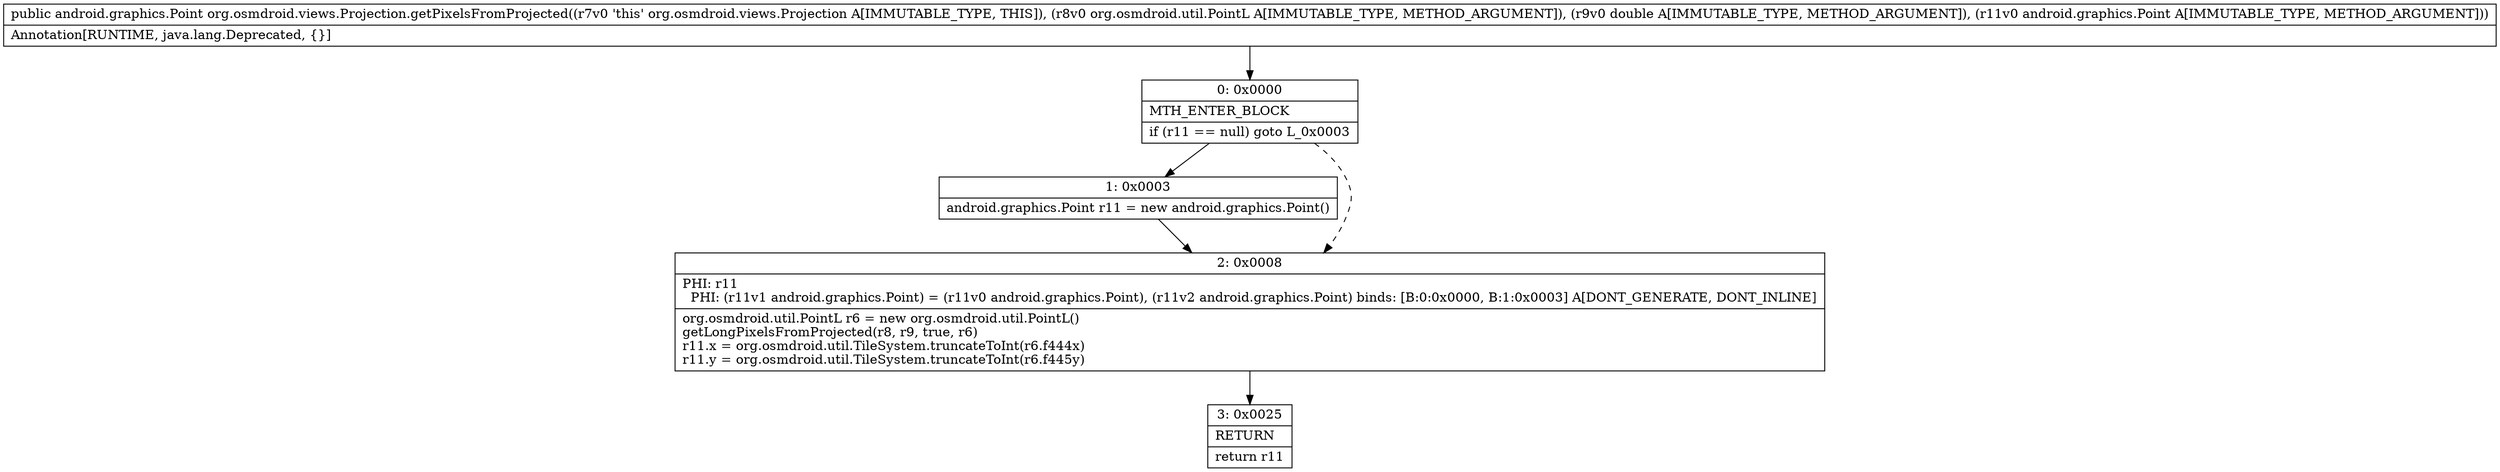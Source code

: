 digraph "CFG fororg.osmdroid.views.Projection.getPixelsFromProjected(Lorg\/osmdroid\/util\/PointL;DLandroid\/graphics\/Point;)Landroid\/graphics\/Point;" {
Node_0 [shape=record,label="{0\:\ 0x0000|MTH_ENTER_BLOCK\l|if (r11 == null) goto L_0x0003\l}"];
Node_1 [shape=record,label="{1\:\ 0x0003|android.graphics.Point r11 = new android.graphics.Point()\l}"];
Node_2 [shape=record,label="{2\:\ 0x0008|PHI: r11 \l  PHI: (r11v1 android.graphics.Point) = (r11v0 android.graphics.Point), (r11v2 android.graphics.Point) binds: [B:0:0x0000, B:1:0x0003] A[DONT_GENERATE, DONT_INLINE]\l|org.osmdroid.util.PointL r6 = new org.osmdroid.util.PointL()\lgetLongPixelsFromProjected(r8, r9, true, r6)\lr11.x = org.osmdroid.util.TileSystem.truncateToInt(r6.f444x)\lr11.y = org.osmdroid.util.TileSystem.truncateToInt(r6.f445y)\l}"];
Node_3 [shape=record,label="{3\:\ 0x0025|RETURN\l|return r11\l}"];
MethodNode[shape=record,label="{public android.graphics.Point org.osmdroid.views.Projection.getPixelsFromProjected((r7v0 'this' org.osmdroid.views.Projection A[IMMUTABLE_TYPE, THIS]), (r8v0 org.osmdroid.util.PointL A[IMMUTABLE_TYPE, METHOD_ARGUMENT]), (r9v0 double A[IMMUTABLE_TYPE, METHOD_ARGUMENT]), (r11v0 android.graphics.Point A[IMMUTABLE_TYPE, METHOD_ARGUMENT]))  | Annotation[RUNTIME, java.lang.Deprecated, \{\}]\l}"];
MethodNode -> Node_0;
Node_0 -> Node_1;
Node_0 -> Node_2[style=dashed];
Node_1 -> Node_2;
Node_2 -> Node_3;
}

